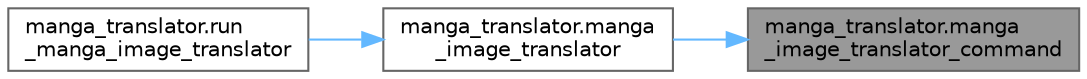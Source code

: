 digraph "manga_translator.manga_image_translator_command"
{
 // LATEX_PDF_SIZE
  bgcolor="transparent";
  edge [fontname=Helvetica,fontsize=10,labelfontname=Helvetica,labelfontsize=10];
  node [fontname=Helvetica,fontsize=10,shape=box,height=0.2,width=0.4];
  rankdir="RL";
  Node1 [label="manga_translator.manga\l_image_translator_command",height=0.2,width=0.4,color="gray40", fillcolor="grey60", style="filled", fontcolor="black",tooltip=" "];
  Node1 -> Node2 [dir="back",color="steelblue1",style="solid"];
  Node2 [label="manga_translator.manga\l_image_translator",height=0.2,width=0.4,color="grey40", fillcolor="white", style="filled",URL="$de/d7e/namespacemanga__translator.html#a019b0983a68679c07f664c968712b8f8",tooltip=" "];
  Node2 -> Node3 [dir="back",color="steelblue1",style="solid"];
  Node3 [label="manga_translator.run\l_manga_image_translator",height=0.2,width=0.4,color="grey40", fillcolor="white", style="filled",URL="$de/d7e/namespacemanga__translator.html#a168a8dbba24c93797e71833c54675975",tooltip=" "];
}
